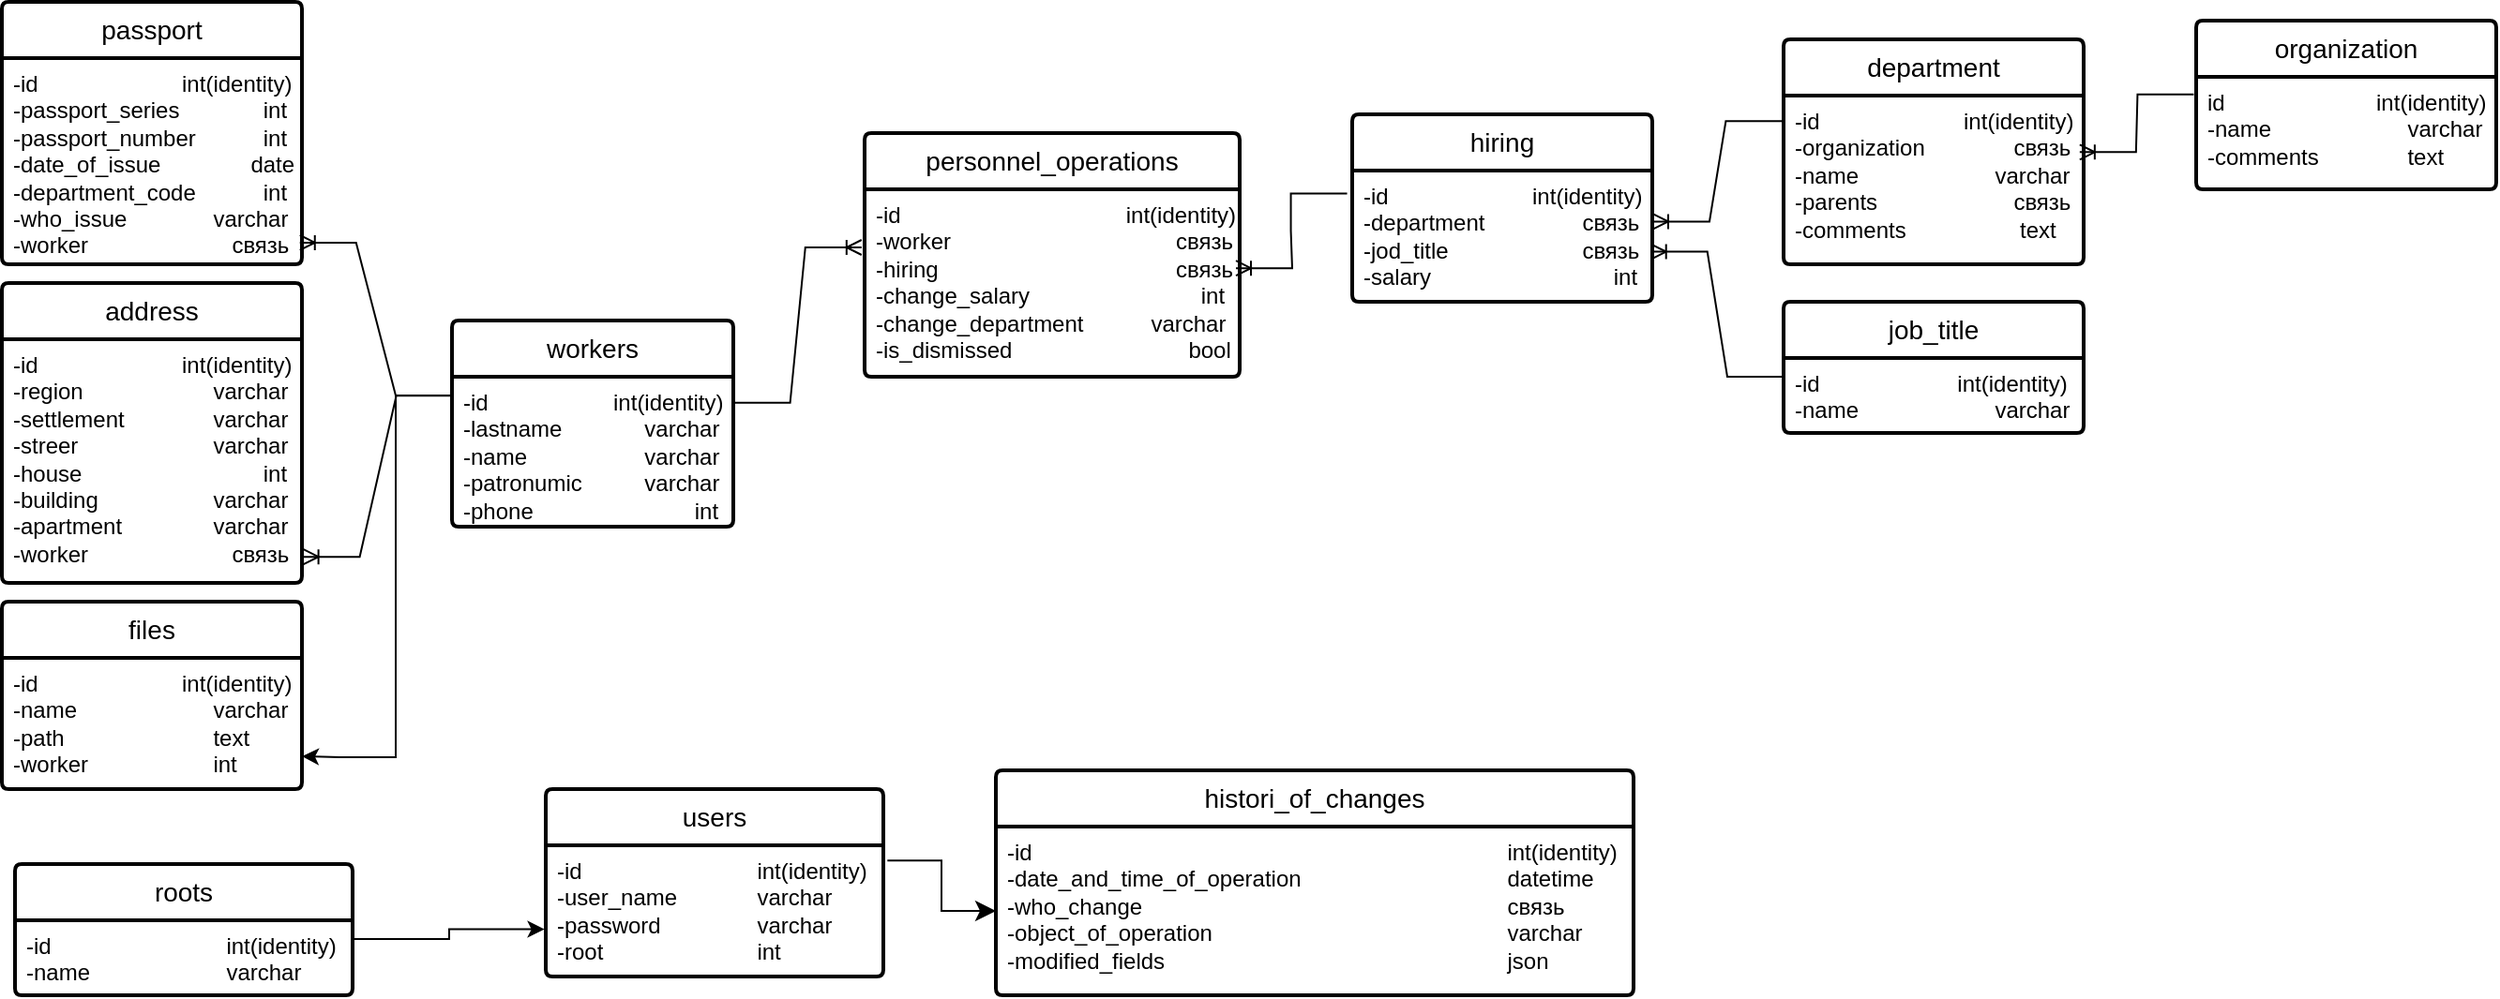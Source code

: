 <mxfile version="24.7.17">
  <diagram name="Страница — 1" id="vFp8NZl10aH_v6XgwN45">
    <mxGraphModel dx="2190" dy="949" grid="1" gridSize="10" guides="1" tooltips="1" connect="1" arrows="0" fold="1" page="1" pageScale="1" pageWidth="827" pageHeight="1169" math="0" shadow="0">
      <root>
        <mxCell id="0" />
        <mxCell id="1" parent="0" />
        <mxCell id="5WyqzoAweSTYxl8_AIGA-1" value="users" style="swimlane;childLayout=stackLayout;horizontal=1;startSize=30;horizontalStack=0;rounded=1;fontSize=14;fontStyle=0;strokeWidth=2;resizeParent=0;resizeLast=1;shadow=0;dashed=0;align=center;arcSize=4;whiteSpace=wrap;html=1;" parent="1" vertex="1">
          <mxGeometry x="-220" y="450" width="180" height="100" as="geometry" />
        </mxCell>
        <mxCell id="5WyqzoAweSTYxl8_AIGA-2" value="&lt;div&gt;-id&lt;span style=&quot;white-space: pre;&quot;&gt;&#x9;&lt;/span&gt;&lt;span style=&quot;white-space: pre;&quot;&gt;&#x9;&lt;/span&gt;&lt;span style=&quot;white-space: pre;&quot;&gt;&#x9;&lt;/span&gt;&lt;span style=&quot;white-space: pre;&quot;&gt;&#x9;&lt;/span&gt;&lt;span style=&quot;background-color: initial;&quot;&gt;int(identity)&lt;/span&gt;&lt;/div&gt;-user_name&lt;span style=&quot;white-space: pre;&quot;&gt;&#x9;&lt;/span&gt;&lt;span style=&quot;white-space: pre;&quot;&gt;&#x9;&lt;/span&gt;varchar&lt;div&gt;-password&lt;span style=&quot;white-space: pre;&quot;&gt;&#x9;&lt;/span&gt;&lt;span style=&quot;white-space: pre;&quot;&gt;&#x9;&lt;/span&gt;varchar&lt;/div&gt;&lt;div&gt;-root&lt;span style=&quot;white-space: pre;&quot;&gt;&#x9;&lt;/span&gt;&lt;span style=&quot;white-space: pre;&quot;&gt;&#x9;&lt;/span&gt;&lt;span style=&quot;white-space: pre;&quot;&gt;&#x9;&lt;/span&gt;&lt;span style=&quot;white-space: pre;&quot;&gt;&#x9;&lt;/span&gt;int&lt;/div&gt;" style="align=left;strokeColor=none;fillColor=none;spacingLeft=4;fontSize=12;verticalAlign=top;resizable=0;rotatable=0;part=1;html=1;" parent="5WyqzoAweSTYxl8_AIGA-1" vertex="1">
          <mxGeometry y="30" width="180" height="70" as="geometry" />
        </mxCell>
        <mxCell id="5WyqzoAweSTYxl8_AIGA-6" value="workers" style="swimlane;childLayout=stackLayout;horizontal=1;startSize=30;horizontalStack=0;rounded=1;fontSize=14;fontStyle=0;strokeWidth=2;resizeParent=0;resizeLast=1;shadow=0;dashed=0;align=center;arcSize=4;whiteSpace=wrap;html=1;" parent="1" vertex="1">
          <mxGeometry x="-270" y="200" width="150" height="110" as="geometry" />
        </mxCell>
        <mxCell id="5WyqzoAweSTYxl8_AIGA-7" value="&lt;div&gt;-id&lt;span style=&quot;white-space: pre;&quot;&gt;&#x9;&lt;/span&gt;&amp;nbsp;&lt;span style=&quot;white-space: pre;&quot;&gt;&#x9;&lt;span style=&quot;white-space: pre;&quot;&gt;&#x9;&lt;/span&gt;&lt;/span&gt;&lt;span style=&quot;background-color: initial;&quot;&gt;int(identity)&lt;/span&gt;&lt;/div&gt;-lastname&amp;nbsp; &amp;nbsp;&lt;span style=&quot;white-space: pre;&quot;&gt;&#x9;&lt;/span&gt;&amp;nbsp; &amp;nbsp;&amp;nbsp; varchar&lt;div&gt;-name&lt;span style=&quot;white-space: pre;&quot;&gt;&#x9;&lt;/span&gt;&amp;nbsp; &amp;nbsp;&lt;span style=&quot;white-space: pre;&quot;&gt;&#x9;&lt;/span&gt;&amp;nbsp; &amp;nbsp; &amp;nbsp;varchar&lt;/div&gt;&lt;div&gt;-patronumic&lt;span style=&quot;white-space: pre;&quot;&gt;&#x9;&lt;/span&gt;&amp;nbsp; &amp;nbsp; &amp;nbsp;varchar&lt;/div&gt;&lt;div&gt;-phone&lt;span style=&quot;white-space: pre;&quot;&gt;&#x9;&lt;/span&gt;&lt;span style=&quot;white-space: pre;&quot;&gt;&#x9;&lt;span style=&quot;white-space: pre;&quot;&gt;&#x9;&lt;/span&gt;     &lt;/span&gt;int&lt;/div&gt;" style="align=left;strokeColor=none;fillColor=none;spacingLeft=4;fontSize=12;verticalAlign=top;resizable=0;rotatable=0;part=1;html=1;" parent="5WyqzoAweSTYxl8_AIGA-6" vertex="1">
          <mxGeometry y="30" width="150" height="80" as="geometry" />
        </mxCell>
        <mxCell id="5WyqzoAweSTYxl8_AIGA-8" value="passport" style="swimlane;childLayout=stackLayout;horizontal=1;startSize=30;horizontalStack=0;rounded=1;fontSize=14;fontStyle=0;strokeWidth=2;resizeParent=0;resizeLast=1;shadow=0;dashed=0;align=center;arcSize=4;whiteSpace=wrap;html=1;" parent="1" vertex="1">
          <mxGeometry x="-510" y="30" width="160" height="140" as="geometry" />
        </mxCell>
        <mxCell id="5WyqzoAweSTYxl8_AIGA-9" value="-id&lt;span style=&quot;white-space: pre;&quot;&gt;&#x9;&lt;/span&gt;&lt;span style=&quot;white-space: pre;&quot;&gt;&#x9;&lt;/span&gt;&lt;span style=&quot;white-space: pre;&quot;&gt;&#x9;&lt;/span&gt;&amp;nbsp; &amp;nbsp;int(identity)&lt;div&gt;-passport_series&lt;span style=&quot;white-space: pre;&quot;&gt;&#x9;&lt;/span&gt;&lt;span style=&quot;white-space: pre;&quot;&gt;&#x9;&lt;/span&gt;int&lt;/div&gt;&lt;div&gt;-passport_number&lt;span style=&quot;white-space: pre;&quot;&gt;&#x9;&lt;/span&gt;&lt;span style=&quot;white-space: pre;&quot;&gt;&#x9;&lt;/span&gt;int&lt;/div&gt;&lt;div&gt;-date_of_issue&lt;span style=&quot;white-space: pre;&quot;&gt;&#x9;&lt;/span&gt;&amp;nbsp; &amp;nbsp; &amp;nbsp; date&lt;/div&gt;&lt;div&gt;-department_code&lt;span style=&quot;white-space: pre;&quot;&gt;&#x9;&lt;span style=&quot;white-space: pre;&quot;&gt;&#x9;&lt;/span&gt;&lt;/span&gt;int&lt;/div&gt;&lt;div&gt;-who_issue&lt;span style=&quot;white-space: pre;&quot;&gt;&#x9;&lt;/span&gt;&lt;span style=&quot;white-space: pre;&quot;&gt;&#x9;&lt;/span&gt;varchar&lt;/div&gt;&lt;div&gt;-worker&lt;span style=&quot;white-space: pre;&quot;&gt;&#x9;&lt;/span&gt;&lt;span style=&quot;white-space: pre;&quot;&gt;&#x9;&lt;/span&gt;&lt;span style=&quot;white-space: pre;&quot;&gt;&#x9;&lt;/span&gt;&amp;nbsp; &amp;nbsp;связь&lt;/div&gt;" style="align=left;strokeColor=none;fillColor=none;spacingLeft=4;fontSize=12;verticalAlign=top;resizable=0;rotatable=0;part=1;html=1;" parent="5WyqzoAweSTYxl8_AIGA-8" vertex="1">
          <mxGeometry y="30" width="160" height="110" as="geometry" />
        </mxCell>
        <mxCell id="5WyqzoAweSTYxl8_AIGA-12" value="address" style="swimlane;childLayout=stackLayout;horizontal=1;startSize=30;horizontalStack=0;rounded=1;fontSize=14;fontStyle=0;strokeWidth=2;resizeParent=0;resizeLast=1;shadow=0;dashed=0;align=center;arcSize=4;whiteSpace=wrap;html=1;" parent="1" vertex="1">
          <mxGeometry x="-510" y="180" width="160" height="160" as="geometry" />
        </mxCell>
        <mxCell id="5WyqzoAweSTYxl8_AIGA-13" value="-id&lt;span style=&quot;white-space: pre;&quot;&gt;&#x9;&lt;/span&gt;&lt;span style=&quot;white-space: pre;&quot;&gt;&#x9;&lt;/span&gt;&lt;span style=&quot;white-space: pre;&quot;&gt;&#x9;&lt;/span&gt;&amp;nbsp; &amp;nbsp;int(identity)&lt;div&gt;-region&lt;span style=&quot;white-space: pre;&quot;&gt;&#x9;&lt;/span&gt;&lt;span style=&quot;white-space: pre;&quot;&gt;&#x9;&lt;/span&gt;&lt;span style=&quot;white-space: pre;&quot;&gt;&#x9;&lt;/span&gt;varchar&lt;/div&gt;&lt;div&gt;-settlement&lt;span style=&quot;white-space: pre;&quot;&gt;&#x9;&lt;/span&gt;&lt;span style=&quot;white-space: pre;&quot;&gt;&#x9;&lt;/span&gt;varchar&lt;/div&gt;&lt;div&gt;-streer&lt;span style=&quot;white-space: pre;&quot;&gt;&#x9;&lt;/span&gt;&lt;span style=&quot;white-space: pre;&quot;&gt;&#x9;&lt;/span&gt;&lt;span style=&quot;white-space: pre;&quot;&gt;&#x9;&lt;/span&gt;varchar&lt;/div&gt;&lt;div&gt;-house&lt;span style=&quot;white-space: pre;&quot;&gt;&#x9;&lt;/span&gt;&lt;span style=&quot;white-space: pre;&quot;&gt;&#x9;&lt;/span&gt;&amp;nbsp;&lt;span style=&quot;white-space: pre;&quot;&gt;&#x9;&lt;/span&gt;&lt;span style=&quot;white-space: pre;&quot;&gt;&#x9;&lt;/span&gt;int&lt;/div&gt;&lt;div&gt;-building&lt;span style=&quot;white-space: pre;&quot;&gt;&#x9;&lt;/span&gt;&lt;span style=&quot;white-space: pre;&quot;&gt;&#x9;&lt;/span&gt;&lt;span style=&quot;white-space: pre;&quot;&gt;&#x9;&lt;/span&gt;varchar&lt;/div&gt;&lt;div&gt;-apartment&lt;span style=&quot;white-space: pre;&quot;&gt;&#x9;&lt;/span&gt;&lt;span style=&quot;white-space: pre;&quot;&gt;&#x9;&lt;/span&gt;varchar&lt;/div&gt;&lt;div&gt;-worker&lt;span style=&quot;white-space: pre;&quot;&gt;&#x9;&lt;/span&gt;&lt;span style=&quot;white-space: pre;&quot;&gt;&#x9;&lt;/span&gt;&amp;nbsp;&lt;span style=&quot;white-space: pre;&quot;&gt;&#x9;&lt;/span&gt;&amp;nbsp; &amp;nbsp;связь&lt;/div&gt;" style="align=left;strokeColor=none;fillColor=none;spacingLeft=4;fontSize=12;verticalAlign=top;resizable=0;rotatable=0;part=1;html=1;" parent="5WyqzoAweSTYxl8_AIGA-12" vertex="1">
          <mxGeometry y="30" width="160" height="130" as="geometry" />
        </mxCell>
        <mxCell id="5WyqzoAweSTYxl8_AIGA-17" value="" style="edgeStyle=entityRelationEdgeStyle;fontSize=12;html=1;endArrow=ERoneToMany;rounded=0;entryX=0.993;entryY=0.895;entryDx=0;entryDy=0;entryPerimeter=0;exitX=0;exitY=0.125;exitDx=0;exitDy=0;exitPerimeter=0;" parent="1" source="5WyqzoAweSTYxl8_AIGA-7" target="5WyqzoAweSTYxl8_AIGA-9" edge="1">
          <mxGeometry width="100" height="100" relative="1" as="geometry">
            <mxPoint x="-380" y="220" as="sourcePoint" />
            <mxPoint x="-280" y="120" as="targetPoint" />
          </mxGeometry>
        </mxCell>
        <mxCell id="5WyqzoAweSTYxl8_AIGA-18" value="" style="edgeStyle=entityRelationEdgeStyle;fontSize=12;html=1;endArrow=ERoneToMany;rounded=0;entryX=1.005;entryY=0.893;entryDx=0;entryDy=0;entryPerimeter=0;exitX=0.002;exitY=0.126;exitDx=0;exitDy=0;exitPerimeter=0;" parent="1" source="5WyqzoAweSTYxl8_AIGA-7" target="5WyqzoAweSTYxl8_AIGA-13" edge="1">
          <mxGeometry width="100" height="100" relative="1" as="geometry">
            <mxPoint x="-340" y="150" as="sourcePoint" />
            <mxPoint x="-240" y="50" as="targetPoint" />
            <Array as="points">
              <mxPoint x="-310" y="310" />
              <mxPoint x="-310" y="310" />
              <mxPoint x="-320" y="290" />
            </Array>
          </mxGeometry>
        </mxCell>
        <mxCell id="5WyqzoAweSTYxl8_AIGA-19" value="department" style="swimlane;childLayout=stackLayout;horizontal=1;startSize=30;horizontalStack=0;rounded=1;fontSize=14;fontStyle=0;strokeWidth=2;resizeParent=0;resizeLast=1;shadow=0;dashed=0;align=center;arcSize=4;whiteSpace=wrap;html=1;" parent="1" vertex="1">
          <mxGeometry x="440" y="50" width="160" height="120" as="geometry" />
        </mxCell>
        <mxCell id="5WyqzoAweSTYxl8_AIGA-20" value="-id&lt;span style=&quot;white-space: pre;&quot;&gt;&#x9;&lt;/span&gt;&lt;span style=&quot;white-space: pre;&quot;&gt;&#x9;&lt;/span&gt;&lt;span style=&quot;white-space: pre;&quot;&gt;&#x9;&lt;/span&gt;&amp;nbsp; &amp;nbsp;int(identity)&lt;div&gt;-organization&lt;span style=&quot;white-space: pre;&quot;&gt;&#x9;&lt;/span&gt;&lt;span style=&quot;white-space: pre;&quot;&gt;&#x9;&lt;/span&gt;&amp;nbsp; &amp;nbsp;связь&lt;/div&gt;&lt;div&gt;-name&lt;span style=&quot;white-space: pre;&quot;&gt;&#x9;&lt;/span&gt;&lt;span style=&quot;white-space: pre;&quot;&gt;&#x9;&lt;/span&gt;&lt;span style=&quot;white-space: pre;&quot;&gt;&#x9;&lt;/span&gt;varchar&lt;/div&gt;&lt;div&gt;-parents&lt;span style=&quot;white-space: pre;&quot;&gt;&#x9;&lt;/span&gt;&lt;span style=&quot;white-space: pre;&quot;&gt;&#x9;&lt;/span&gt;&lt;span style=&quot;white-space: pre;&quot;&gt;&#x9;&lt;/span&gt;&amp;nbsp; &amp;nbsp;связь&lt;/div&gt;&lt;div&gt;-comments&lt;span style=&quot;white-space: pre;&quot;&gt;&#x9;&lt;/span&gt;&lt;span style=&quot;white-space: pre;&quot;&gt;&#x9;&lt;/span&gt;&lt;span style=&quot;white-space-collapse: preserve;&quot;&gt;&amp;nbsp;   &lt;/span&gt;text&lt;/div&gt;" style="align=left;strokeColor=none;fillColor=none;spacingLeft=4;fontSize=12;verticalAlign=top;resizable=0;rotatable=0;part=1;html=1;" parent="5WyqzoAweSTYxl8_AIGA-19" vertex="1">
          <mxGeometry y="30" width="160" height="90" as="geometry" />
        </mxCell>
        <mxCell id="5WyqzoAweSTYxl8_AIGA-21" value="organization" style="swimlane;childLayout=stackLayout;horizontal=1;startSize=30;horizontalStack=0;rounded=1;fontSize=14;fontStyle=0;strokeWidth=2;resizeParent=0;resizeLast=1;shadow=0;dashed=0;align=center;arcSize=4;whiteSpace=wrap;html=1;" parent="1" vertex="1">
          <mxGeometry x="660" y="40" width="160" height="90" as="geometry" />
        </mxCell>
        <mxCell id="5WyqzoAweSTYxl8_AIGA-22" value="id&lt;span style=&quot;white-space: pre;&quot;&gt;&#x9;&lt;/span&gt;&lt;span style=&quot;white-space: pre;&quot;&gt;&#x9;&lt;/span&gt;&lt;span style=&quot;white-space: pre;&quot;&gt;&#x9;&lt;/span&gt;&amp;nbsp; &amp;nbsp;int(identity)&lt;div&gt;-name&lt;span style=&quot;white-space: pre;&quot;&gt;&#x9;&lt;/span&gt;&lt;span style=&quot;white-space: pre;&quot;&gt;&#x9;&lt;/span&gt;&lt;span style=&quot;white-space: pre;&quot;&gt;&#x9;&lt;/span&gt;varchar&lt;/div&gt;&lt;div&gt;-comments&lt;span style=&quot;white-space: pre;&quot;&gt;&#x9;&lt;/span&gt;&lt;span style=&quot;white-space: pre;&quot;&gt;&#x9;&lt;/span&gt;text&lt;/div&gt;" style="align=left;strokeColor=none;fillColor=none;spacingLeft=4;fontSize=12;verticalAlign=top;resizable=0;rotatable=0;part=1;html=1;" parent="5WyqzoAweSTYxl8_AIGA-21" vertex="1">
          <mxGeometry y="30" width="160" height="60" as="geometry" />
        </mxCell>
        <mxCell id="5WyqzoAweSTYxl8_AIGA-25" value="" style="edgeStyle=entityRelationEdgeStyle;fontSize=12;html=1;endArrow=ERoneToMany;rounded=0;entryX=0.987;entryY=0.335;entryDx=0;entryDy=0;entryPerimeter=0;exitX=-0.008;exitY=0.157;exitDx=0;exitDy=0;exitPerimeter=0;" parent="1" source="5WyqzoAweSTYxl8_AIGA-22" target="5WyqzoAweSTYxl8_AIGA-20" edge="1">
          <mxGeometry width="100" height="100" relative="1" as="geometry">
            <mxPoint x="890" y="350" as="sourcePoint" />
            <mxPoint x="990" y="250" as="targetPoint" />
          </mxGeometry>
        </mxCell>
        <mxCell id="5WyqzoAweSTYxl8_AIGA-26" value="job_title" style="swimlane;childLayout=stackLayout;horizontal=1;startSize=30;horizontalStack=0;rounded=1;fontSize=14;fontStyle=0;strokeWidth=2;resizeParent=0;resizeLast=1;shadow=0;dashed=0;align=center;arcSize=4;whiteSpace=wrap;html=1;" parent="1" vertex="1">
          <mxGeometry x="440" y="190" width="160" height="70" as="geometry" />
        </mxCell>
        <mxCell id="5WyqzoAweSTYxl8_AIGA-27" value="-id&lt;span style=&quot;white-space: pre;&quot;&gt;&#x9;&lt;/span&gt;&lt;span style=&quot;white-space: pre;&quot;&gt;&#x9;&lt;/span&gt;&lt;span style=&quot;white-space: pre;&quot;&gt;&#x9;&lt;/span&gt;&amp;nbsp; int(identity)&lt;div&gt;-name&lt;span style=&quot;white-space: pre;&quot;&gt;&#x9;&lt;/span&gt;&lt;span style=&quot;white-space: pre;&quot;&gt;&#x9;&lt;/span&gt;&lt;span style=&quot;white-space: pre;&quot;&gt;&#x9;&lt;/span&gt;varchar&lt;/div&gt;" style="align=left;strokeColor=none;fillColor=none;spacingLeft=4;fontSize=12;verticalAlign=top;resizable=0;rotatable=0;part=1;html=1;" parent="5WyqzoAweSTYxl8_AIGA-26" vertex="1">
          <mxGeometry y="30" width="160" height="40" as="geometry" />
        </mxCell>
        <mxCell id="5WyqzoAweSTYxl8_AIGA-29" value="personnel_operations" style="swimlane;childLayout=stackLayout;horizontal=1;startSize=30;horizontalStack=0;rounded=1;fontSize=14;fontStyle=0;strokeWidth=2;resizeParent=0;resizeLast=1;shadow=0;dashed=0;align=center;arcSize=4;whiteSpace=wrap;html=1;" parent="1" vertex="1">
          <mxGeometry x="-50" y="100" width="200" height="130" as="geometry" />
        </mxCell>
        <mxCell id="5WyqzoAweSTYxl8_AIGA-30" value="-id&lt;span style=&quot;white-space: pre;&quot;&gt;&#x9;&lt;/span&gt;&lt;span style=&quot;white-space: pre;&quot;&gt;&#x9;&lt;/span&gt;&lt;span style=&quot;white-space: pre;&quot;&gt;&#x9;&lt;/span&gt;&lt;span style=&quot;white-space-collapse: preserve;&quot;&gt;&amp;nbsp;  &lt;span style=&quot;white-space: pre;&quot;&gt;&#x9;&lt;/span&gt;&lt;span style=&quot;white-space: pre;&quot;&gt;&#x9;&lt;/span&gt;&lt;/span&gt;int(identity)&lt;div&gt;-worker&lt;span style=&quot;white-space: pre;&quot;&gt;&#x9;&lt;/span&gt;&lt;span style=&quot;white-space: pre;&quot;&gt;&#x9;&lt;span style=&quot;white-space: pre;&quot;&gt;&#x9;&lt;/span&gt;  &lt;span style=&quot;white-space: pre;&quot;&gt;&#x9;&lt;/span&gt;&lt;span style=&quot;white-space: pre;&quot;&gt;&#x9;&lt;/span&gt;связь&lt;/span&gt;&lt;/div&gt;&lt;div&gt;-hiring&lt;span style=&quot;white-space: pre;&quot;&gt;&#x9;&lt;/span&gt;&lt;span style=&quot;white-space: pre;&quot;&gt;&#x9;&lt;/span&gt;&lt;span style=&quot;white-space: pre;&quot;&gt;&#x9;&lt;/span&gt;&amp;nbsp; &lt;span style=&quot;white-space: pre;&quot;&gt;&#x9;&lt;/span&gt;&lt;span style=&quot;white-space: pre;&quot;&gt;&#x9;&lt;/span&gt;связь&lt;/div&gt;&lt;div&gt;-change_salary&lt;span style=&quot;white-space: pre;&quot;&gt;&#x9;&lt;/span&gt;&lt;span style=&quot;white-space: pre;&quot;&gt;&#x9;&lt;/span&gt;&lt;span style=&quot;white-space: pre;&quot;&gt;&#x9;&lt;/span&gt;&amp;nbsp; &amp;nbsp; int&lt;/div&gt;&lt;div&gt;-change_department&lt;span style=&quot;white-space: pre;&quot;&gt;&#x9;&lt;/span&gt;&lt;span style=&quot;white-space-collapse: preserve;&quot;&gt;&amp;nbsp;   &lt;/span&gt;varchar&lt;/div&gt;&lt;div&gt;-is_dismissed&lt;span style=&quot;white-space: pre;&quot;&gt;&#x9;&lt;/span&gt;&lt;span style=&quot;white-space: pre;&quot;&gt;&#x9;&lt;span style=&quot;white-space: pre;&quot;&gt;&#x9;&lt;/span&gt;&lt;/span&gt;&lt;span style=&quot;white-space: pre;&quot;&gt;&#x9;&lt;/span&gt;&amp;nbsp; bool&lt;span style=&quot;white-space: pre;&quot;&gt;&#x9;&lt;/span&gt;&lt;/div&gt;" style="align=left;strokeColor=none;fillColor=none;spacingLeft=4;fontSize=12;verticalAlign=top;resizable=0;rotatable=0;part=1;html=1;" parent="5WyqzoAweSTYxl8_AIGA-29" vertex="1">
          <mxGeometry y="30" width="200" height="100" as="geometry" />
        </mxCell>
        <mxCell id="5WyqzoAweSTYxl8_AIGA-31" value="hiring" style="swimlane;childLayout=stackLayout;horizontal=1;startSize=30;horizontalStack=0;rounded=1;fontSize=14;fontStyle=0;strokeWidth=2;resizeParent=0;resizeLast=1;shadow=0;dashed=0;align=center;arcSize=4;whiteSpace=wrap;html=1;" parent="1" vertex="1">
          <mxGeometry x="210" y="90" width="160" height="100" as="geometry" />
        </mxCell>
        <mxCell id="5WyqzoAweSTYxl8_AIGA-32" value="-id&lt;span style=&quot;white-space: pre;&quot;&gt;&#x9;&lt;/span&gt;&lt;span style=&quot;white-space: pre;&quot;&gt;&#x9;&lt;/span&gt;&lt;span style=&quot;white-space: pre;&quot;&gt;&#x9;&lt;/span&gt;&amp;nbsp; &amp;nbsp;int(identity)&lt;div&gt;-department&lt;span style=&quot;white-space: pre;&quot;&gt;&#x9;&lt;/span&gt;&lt;span style=&quot;white-space: pre;&quot;&gt;&#x9;&lt;/span&gt;&amp;nbsp; &amp;nbsp;связь&lt;/div&gt;&lt;div&gt;-jod_title&lt;span style=&quot;white-space: pre;&quot;&gt;&#x9;&lt;/span&gt;&lt;span style=&quot;white-space: pre;&quot;&gt;&#x9;&lt;/span&gt;&lt;span style=&quot;white-space: pre;&quot;&gt;&#x9;&lt;/span&gt;&amp;nbsp; &amp;nbsp;связь&lt;/div&gt;&lt;div&gt;-salary&lt;span style=&quot;white-space: pre;&quot;&gt;&#x9;&lt;/span&gt;&lt;span style=&quot;white-space: pre;&quot;&gt;&#x9;&lt;/span&gt;&lt;span style=&quot;white-space: pre;&quot;&gt;&#x9;&lt;span style=&quot;white-space: pre;&quot;&gt;&#x9;&lt;/span&gt;&lt;/span&gt;int&lt;/div&gt;" style="align=left;strokeColor=none;fillColor=none;spacingLeft=4;fontSize=12;verticalAlign=top;resizable=0;rotatable=0;part=1;html=1;" parent="5WyqzoAweSTYxl8_AIGA-31" vertex="1">
          <mxGeometry y="30" width="160" height="70" as="geometry" />
        </mxCell>
        <mxCell id="5WyqzoAweSTYxl8_AIGA-33" value="" style="edgeStyle=entityRelationEdgeStyle;fontSize=12;html=1;endArrow=ERoneToMany;rounded=0;entryX=1.003;entryY=0.389;entryDx=0;entryDy=0;entryPerimeter=0;exitX=-0.005;exitY=0.152;exitDx=0;exitDy=0;exitPerimeter=0;" parent="1" source="5WyqzoAweSTYxl8_AIGA-20" target="5WyqzoAweSTYxl8_AIGA-32" edge="1">
          <mxGeometry width="100" height="100" relative="1" as="geometry">
            <mxPoint x="480" y="500" as="sourcePoint" />
            <mxPoint x="580" y="400" as="targetPoint" />
          </mxGeometry>
        </mxCell>
        <mxCell id="5WyqzoAweSTYxl8_AIGA-36" value="" style="edgeStyle=entityRelationEdgeStyle;fontSize=12;html=1;endArrow=ERoneToMany;rounded=0;entryX=0.996;entryY=0.618;entryDx=0;entryDy=0;entryPerimeter=0;exitX=0;exitY=0.25;exitDx=0;exitDy=0;" parent="1" source="5WyqzoAweSTYxl8_AIGA-27" target="5WyqzoAweSTYxl8_AIGA-32" edge="1">
          <mxGeometry width="100" height="100" relative="1" as="geometry">
            <mxPoint x="410" y="570" as="sourcePoint" />
            <mxPoint x="510" y="470" as="targetPoint" />
          </mxGeometry>
        </mxCell>
        <mxCell id="5WyqzoAweSTYxl8_AIGA-37" value="" style="edgeStyle=entityRelationEdgeStyle;fontSize=12;html=1;endArrow=ERoneToMany;rounded=0;entryX=0.99;entryY=0.421;entryDx=0;entryDy=0;entryPerimeter=0;exitX=-0.017;exitY=0.175;exitDx=0;exitDy=0;exitPerimeter=0;" parent="1" source="5WyqzoAweSTYxl8_AIGA-32" target="5WyqzoAweSTYxl8_AIGA-30" edge="1">
          <mxGeometry width="100" height="100" relative="1" as="geometry">
            <mxPoint x="220" y="470" as="sourcePoint" />
            <mxPoint x="320" y="370" as="targetPoint" />
          </mxGeometry>
        </mxCell>
        <mxCell id="5WyqzoAweSTYxl8_AIGA-41" value="" style="edgeStyle=entityRelationEdgeStyle;fontSize=12;html=1;endArrow=ERoneToMany;rounded=0;entryX=-0.008;entryY=0.31;entryDx=0;entryDy=0;entryPerimeter=0;exitX=1.002;exitY=0.174;exitDx=0;exitDy=0;exitPerimeter=0;" parent="1" source="5WyqzoAweSTYxl8_AIGA-7" target="5WyqzoAweSTYxl8_AIGA-30" edge="1">
          <mxGeometry width="100" height="100" relative="1" as="geometry">
            <mxPoint x="-250" y="460" as="sourcePoint" />
            <mxPoint x="-150" y="360" as="targetPoint" />
          </mxGeometry>
        </mxCell>
        <mxCell id="5WyqzoAweSTYxl8_AIGA-44" value="histori_of_changes" style="swimlane;childLayout=stackLayout;horizontal=1;startSize=30;horizontalStack=0;rounded=1;fontSize=14;fontStyle=0;strokeWidth=2;resizeParent=0;resizeLast=1;shadow=0;dashed=0;align=center;arcSize=4;whiteSpace=wrap;html=1;" parent="1" vertex="1">
          <mxGeometry x="20" y="440" width="340" height="120" as="geometry" />
        </mxCell>
        <mxCell id="5WyqzoAweSTYxl8_AIGA-45" value="-id&lt;span style=&quot;white-space: pre;&quot;&gt;&#x9;&lt;/span&gt;&lt;span style=&quot;white-space: pre;&quot;&gt;&#x9;&lt;/span&gt;&lt;span style=&quot;white-space: pre;&quot;&gt;&#x9;&lt;/span&gt;&lt;span style=&quot;white-space-collapse: preserve;&quot;&gt;&amp;nbsp;   &lt;span style=&quot;white-space: pre;&quot;&gt;&#x9;&lt;/span&gt;&lt;span style=&quot;white-space: pre;&quot;&gt;&#x9;&lt;/span&gt;&lt;span style=&quot;white-space: pre;&quot;&gt;&#x9;&lt;/span&gt;&lt;span style=&quot;white-space: pre;&quot;&gt;&#x9;&lt;/span&gt;&lt;span style=&quot;white-space: pre;&quot;&gt;&#x9;&lt;/span&gt;&lt;span style=&quot;white-space: pre;&quot;&gt;&#x9;&lt;/span&gt;&lt;span style=&quot;white-space: pre;&quot;&gt;&#x9;&lt;/span&gt;&lt;/span&gt;int(identity)&lt;div&gt;-date_and_time_of_operation&lt;span style=&quot;white-space: pre;&quot;&gt;&#x9;&lt;/span&gt;&lt;span style=&quot;white-space: pre;&quot;&gt;&#x9;&lt;/span&gt;&lt;span style=&quot;white-space: pre;&quot;&gt;&#x9;&lt;/span&gt;&lt;span style=&quot;white-space: pre;&quot;&gt;&#x9;&lt;/span&gt;&lt;span style=&quot;white-space: pre;&quot;&gt;&#x9;&lt;/span&gt;datetime&lt;/div&gt;&lt;div&gt;-who_change&lt;span style=&quot;white-space: pre;&quot;&gt;&#x9;&lt;/span&gt;&lt;span style=&quot;white-space: pre;&quot;&gt;&#x9;&lt;/span&gt;&lt;span style=&quot;white-space: pre;&quot;&gt;&#x9;&lt;/span&gt;&lt;span style=&quot;white-space: pre;&quot;&gt;&#x9;&lt;/span&gt;&lt;span style=&quot;white-space: pre;&quot;&gt;&#x9;&lt;/span&gt;&lt;span style=&quot;white-space: pre;&quot;&gt;&#x9;&lt;/span&gt;&lt;span style=&quot;white-space: pre;&quot;&gt;&#x9;&lt;span style=&quot;white-space: pre;&quot;&gt;&#x9;&lt;/span&gt;с&lt;/span&gt;вязь&lt;/div&gt;&lt;div&gt;-object_of_operation&lt;span style=&quot;white-space: pre;&quot;&gt;&#x9;&lt;/span&gt;&lt;span style=&quot;white-space: pre;&quot;&gt;&#x9;&lt;/span&gt;&lt;span style=&quot;white-space: pre;&quot;&gt;&#x9;&lt;/span&gt;&lt;span style=&quot;white-space: pre;&quot;&gt;&#x9;&lt;/span&gt;&lt;span style=&quot;white-space: pre;&quot;&gt;&#x9;&lt;/span&gt;&lt;span style=&quot;white-space: pre;&quot;&gt;&#x9;&lt;/span&gt;varchar&lt;/div&gt;&lt;div&gt;-modified_fields&lt;span style=&quot;white-space: pre;&quot;&gt;&#x9;&lt;/span&gt;&lt;span style=&quot;white-space: pre;&quot;&gt;&#x9;&lt;/span&gt;&lt;span style=&quot;white-space: pre;&quot;&gt;&#x9;&lt;/span&gt;&lt;span style=&quot;white-space: pre;&quot;&gt;&#x9;&lt;/span&gt;&lt;span style=&quot;white-space: pre;&quot;&gt;&#x9;&lt;span style=&quot;white-space: pre;&quot;&gt;&#x9;&lt;/span&gt;&lt;span style=&quot;white-space: pre;&quot;&gt;&#x9;&lt;/span&gt;j&lt;/span&gt;son&lt;/div&gt;" style="align=left;strokeColor=none;fillColor=none;spacingLeft=4;fontSize=12;verticalAlign=top;resizable=0;rotatable=0;part=1;html=1;" parent="5WyqzoAweSTYxl8_AIGA-44" vertex="1">
          <mxGeometry y="30" width="340" height="90" as="geometry" />
        </mxCell>
        <mxCell id="dZzAK8LcNt2f0oBunJ9a-1" value="roots" style="swimlane;childLayout=stackLayout;horizontal=1;startSize=30;horizontalStack=0;rounded=1;fontSize=14;fontStyle=0;strokeWidth=2;resizeParent=0;resizeLast=1;shadow=0;dashed=0;align=center;arcSize=4;whiteSpace=wrap;html=1;" parent="1" vertex="1">
          <mxGeometry x="-503" y="490" width="180" height="70" as="geometry" />
        </mxCell>
        <mxCell id="dZzAK8LcNt2f0oBunJ9a-2" value="&lt;div&gt;-id&lt;span style=&quot;white-space: pre;&quot;&gt;&#x9;&lt;/span&gt;&lt;span style=&quot;white-space: pre;&quot;&gt;&#x9;&lt;/span&gt;&lt;span style=&quot;white-space: pre;&quot;&gt;&#x9;&lt;/span&gt;&lt;span style=&quot;white-space: pre;&quot;&gt;&#x9;&lt;/span&gt;&lt;span style=&quot;background-color: initial;&quot;&gt;int(identity)&lt;/span&gt;&lt;/div&gt;-name&lt;span style=&quot;white-space: pre;&quot;&gt;&#x9;&lt;/span&gt;&lt;span style=&quot;white-space: pre;&quot;&gt;&#x9;&lt;/span&gt;&lt;span style=&quot;white-space: pre;&quot;&gt;&#x9;&lt;/span&gt;varchar" style="align=left;strokeColor=none;fillColor=none;spacingLeft=4;fontSize=12;verticalAlign=top;resizable=0;rotatable=0;part=1;html=1;" parent="dZzAK8LcNt2f0oBunJ9a-1" vertex="1">
          <mxGeometry y="30" width="180" height="40" as="geometry" />
        </mxCell>
        <mxCell id="sDEbK9ZT1Q9PoVc5Jzmi-3" value="files" style="swimlane;childLayout=stackLayout;horizontal=1;startSize=30;horizontalStack=0;rounded=1;fontSize=14;fontStyle=0;strokeWidth=2;resizeParent=0;resizeLast=1;shadow=0;dashed=0;align=center;arcSize=4;whiteSpace=wrap;html=1;" parent="1" vertex="1">
          <mxGeometry x="-510" y="350" width="160" height="100" as="geometry" />
        </mxCell>
        <mxCell id="sDEbK9ZT1Q9PoVc5Jzmi-4" value="-id&lt;span style=&quot;white-space: pre;&quot;&gt;&#x9;&lt;/span&gt;&lt;span style=&quot;white-space: pre;&quot;&gt;&#x9;&lt;/span&gt;&lt;span style=&quot;white-space: pre;&quot;&gt;&#x9;&lt;/span&gt;&amp;nbsp; &amp;nbsp;int(identity)&lt;div&gt;-name&lt;span style=&quot;white-space: pre;&quot;&gt;&#x9;&lt;/span&gt;&lt;span style=&quot;white-space: pre;&quot;&gt;&#x9;&lt;/span&gt;&lt;span style=&quot;white-space: pre;&quot;&gt;&#x9;&lt;/span&gt;varchar&lt;br&gt;&lt;div&gt;-path&lt;span style=&quot;white-space: pre;&quot;&gt;&#x9;&lt;/span&gt;&lt;span style=&quot;white-space: pre;&quot;&gt;&#x9;&lt;/span&gt;&lt;span style=&quot;white-space: pre;&quot;&gt;&#x9;&lt;/span&gt;text&lt;/div&gt;&lt;div&gt;-worker&lt;span style=&quot;white-space: pre;&quot;&gt;&#x9;&lt;/span&gt;&lt;span style=&quot;white-space: pre;&quot;&gt;&#x9;&lt;/span&gt;&lt;span style=&quot;white-space: pre;&quot;&gt;&#x9;&lt;/span&gt;int&lt;/div&gt;&lt;/div&gt;" style="align=left;strokeColor=none;fillColor=none;spacingLeft=4;fontSize=12;verticalAlign=top;resizable=0;rotatable=0;part=1;html=1;" parent="sDEbK9ZT1Q9PoVc5Jzmi-3" vertex="1">
          <mxGeometry y="30" width="160" height="70" as="geometry" />
        </mxCell>
        <mxCell id="sDEbK9ZT1Q9PoVc5Jzmi-7" style="edgeStyle=orthogonalEdgeStyle;rounded=0;orthogonalLoop=1;jettySize=auto;html=1;exitX=0.5;exitY=1;exitDx=0;exitDy=0;" parent="sDEbK9ZT1Q9PoVc5Jzmi-3" source="sDEbK9ZT1Q9PoVc5Jzmi-4" target="sDEbK9ZT1Q9PoVc5Jzmi-4" edge="1">
          <mxGeometry relative="1" as="geometry" />
        </mxCell>
        <mxCell id="9KbSRWgtgVUif3L3WCKV-2" style="edgeStyle=orthogonalEdgeStyle;rounded=0;orthogonalLoop=1;jettySize=auto;html=1;exitX=1;exitY=0.25;exitDx=0;exitDy=0;entryX=-0.004;entryY=0.64;entryDx=0;entryDy=0;entryPerimeter=0;" parent="1" source="dZzAK8LcNt2f0oBunJ9a-2" target="5WyqzoAweSTYxl8_AIGA-2" edge="1">
          <mxGeometry relative="1" as="geometry" />
        </mxCell>
        <mxCell id="X5PGQzlxCPC_kY2T0dkn-3" value="" style="edgeStyle=elbowEdgeStyle;elbow=horizontal;endArrow=classic;html=1;curved=0;rounded=0;endSize=8;startSize=8;entryX=0;entryY=0.5;entryDx=0;entryDy=0;exitX=1.012;exitY=0.116;exitDx=0;exitDy=0;exitPerimeter=0;" parent="1" source="5WyqzoAweSTYxl8_AIGA-2" target="5WyqzoAweSTYxl8_AIGA-45" edge="1">
          <mxGeometry width="50" height="50" relative="1" as="geometry">
            <mxPoint y="390" as="sourcePoint" />
            <mxPoint x="200" y="650" as="targetPoint" />
          </mxGeometry>
        </mxCell>
        <mxCell id="X5PGQzlxCPC_kY2T0dkn-7" style="edgeStyle=orthogonalEdgeStyle;rounded=0;orthogonalLoop=1;jettySize=auto;html=1;entryX=1;entryY=0.75;entryDx=0;entryDy=0;" parent="1" target="sDEbK9ZT1Q9PoVc5Jzmi-4" edge="1">
          <mxGeometry relative="1" as="geometry">
            <mxPoint x="-270" y="240" as="sourcePoint" />
            <mxPoint x="-310" y="420" as="targetPoint" />
            <Array as="points">
              <mxPoint x="-300" y="240" />
              <mxPoint x="-300" y="433" />
              <mxPoint x="-330" y="433" />
            </Array>
          </mxGeometry>
        </mxCell>
      </root>
    </mxGraphModel>
  </diagram>
</mxfile>
